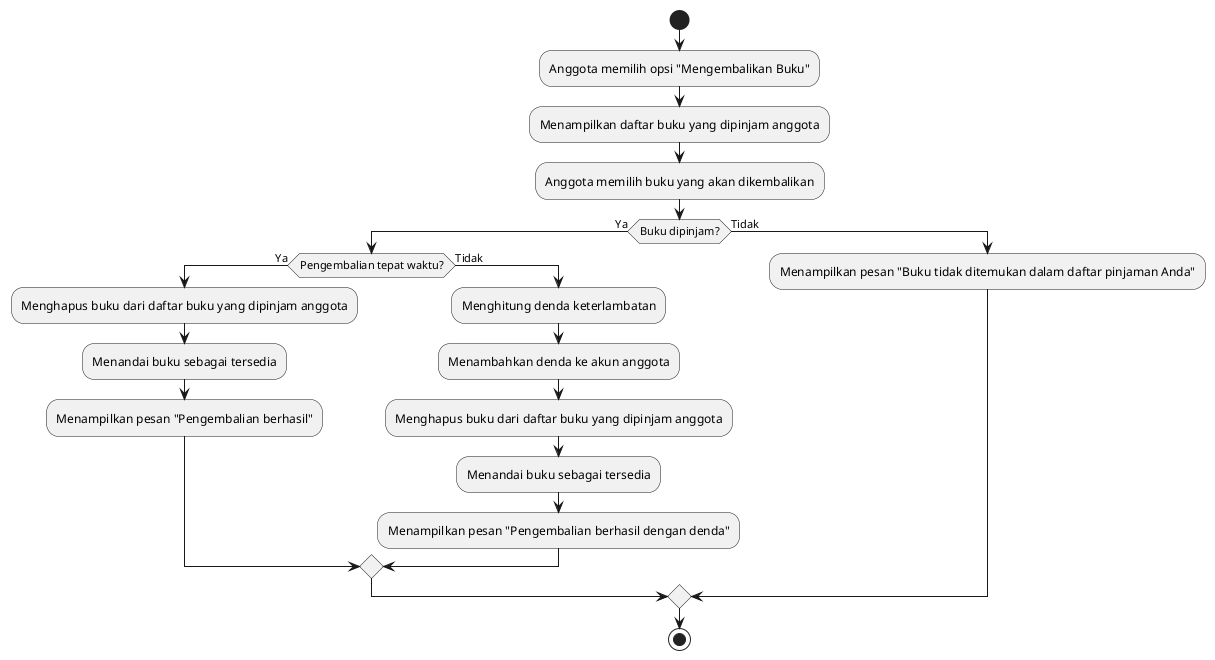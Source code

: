 @startuml
start
:Anggota memilih opsi "Mengembalikan Buku";
:Menampilkan daftar buku yang dipinjam anggota;

:Anggota memilih buku yang akan dikembalikan;
if (Buku dipinjam?) then (Ya)
    if (Pengembalian tepat waktu?) then (Ya)
        :Menghapus buku dari daftar buku yang dipinjam anggota;
        :Menandai buku sebagai tersedia;
        :Menampilkan pesan "Pengembalian berhasil";
    else (Tidak)
        :Menghitung denda keterlambatan;
        :Menambahkan denda ke akun anggota;
        :Menghapus buku dari daftar buku yang dipinjam anggota;
        :Menandai buku sebagai tersedia;
        :Menampilkan pesan "Pengembalian berhasil dengan denda";
    endif
else (Tidak)
    :Menampilkan pesan "Buku tidak ditemukan dalam daftar pinjaman Anda";
endif
stop
@enduml